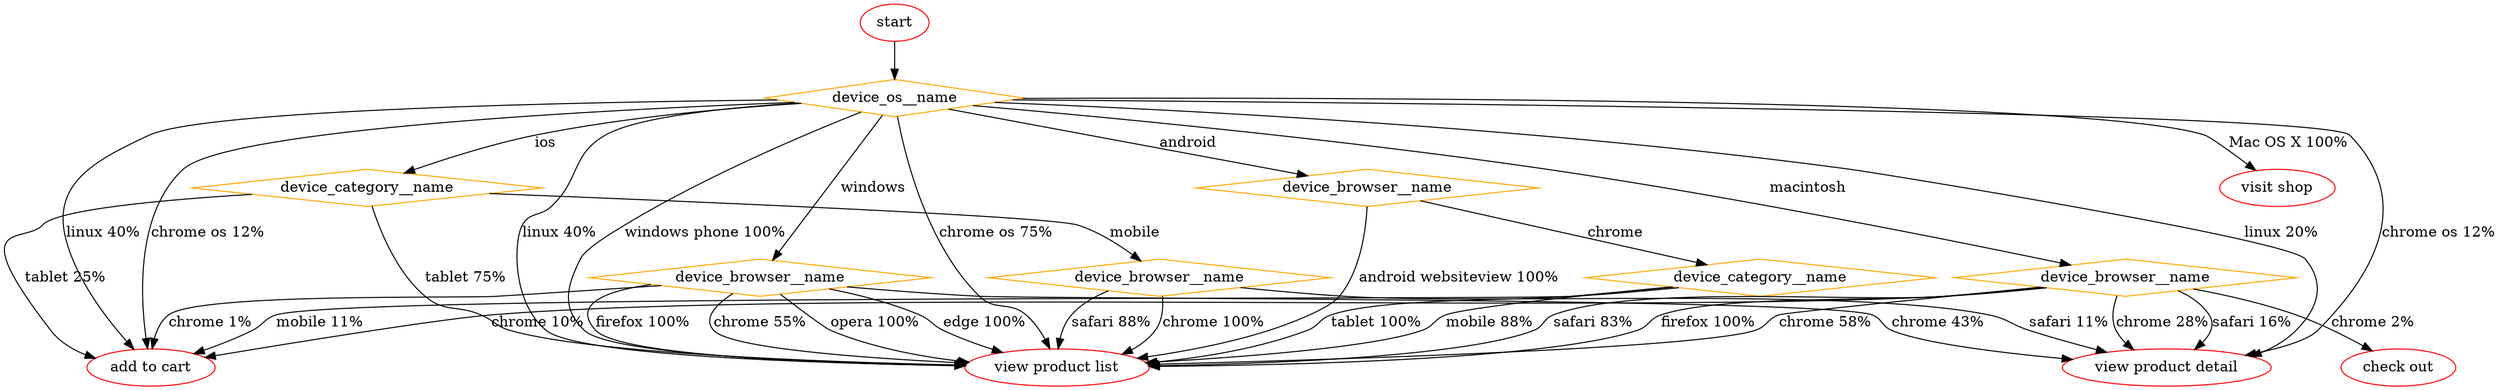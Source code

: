 digraph {
	start [label=start color=red shape=oval]
	node6 [label=device_os__name color=orange shape=diamond]
	start -> node6 [label=""]
	node6 -> node1 [label=ios]
	node1 [label=device_category__name color=orange shape=diamond]
	node1 -> "view product list" [label="tablet 75%"]
	"view product list" [label="view product list" color=red shape=oval]
	node1 -> "add to cart" [label="tablet 25%"]
	"add to cart" [label="add to cart" color=red shape=oval]
	node1 -> node0 [label=mobile]
	node0 [label=device_browser__name color=orange shape=diamond]
	node0 -> "view product list" [label="chrome 100%"]
	"view product list" [label="view product list" color=red shape=oval]
	node0 -> "view product list" [label="safari 88%"]
	"view product list" [label="view product list" color=red shape=oval]
	node0 -> "view product detail" [label="safari 11%"]
	"view product detail" [label="view product detail" color=red shape=oval]
	node6 -> node3 [label=android]
	node3 [label=device_browser__name color=orange shape=diamond]
	node3 -> node2 [label=chrome]
	node2 [label=device_category__name color=orange shape=diamond]
	node2 -> "view product list" [label="tablet 100%"]
	"view product list" [label="view product list" color=red shape=oval]
	node2 -> "view product list" [label="mobile 88%"]
	"view product list" [label="view product list" color=red shape=oval]
	node2 -> "add to cart" [label="mobile 11%"]
	"add to cart" [label="add to cart" color=red shape=oval]
	node3 -> "view product list" [label="android websiteview 100%"]
	"view product list" [label="view product list" color=red shape=oval]
	node6 -> node4 [label=macintosh]
	node4 [label=device_browser__name color=orange shape=diamond]
	node4 -> "view product list" [label="firefox 100%"]
	"view product list" [label="view product list" color=red shape=oval]
	node4 -> "view product list" [label="chrome 58%"]
	"view product list" [label="view product list" color=red shape=oval]
	node4 -> "view product detail" [label="chrome 28%"]
	"view product detail" [label="view product detail" color=red shape=oval]
	node4 -> "add to cart" [label="chrome 10%"]
	"add to cart" [label="add to cart" color=red shape=oval]
	node4 -> "check out" [label="chrome 2%"]
	"check out" [label="check out" color=red shape=oval]
	node4 -> "view product list" [label="safari 83%"]
	"view product list" [label="view product list" color=red shape=oval]
	node4 -> "view product detail" [label="safari 16%"]
	"view product detail" [label="view product detail" color=red shape=oval]
	node6 -> "view product detail" [label="linux 20%"]
	"view product detail" [label="view product detail" color=red shape=oval]
	node6 -> "add to cart" [label="linux 40%"]
	"add to cart" [label="add to cart" color=red shape=oval]
	node6 -> "view product list" [label="linux 40%"]
	"view product list" [label="view product list" color=red shape=oval]
	node6 -> "view product list" [label="windows phone 100%"]
	"view product list" [label="view product list" color=red shape=oval]
	node6 -> "visit shop" [label="Mac OS X 100%"]
	"visit shop" [label="visit shop" color=red shape=oval]
	node6 -> "view product list" [label="chrome os 75%"]
	"view product list" [label="view product list" color=red shape=oval]
	node6 -> "add to cart" [label="chrome os 12%"]
	"add to cart" [label="add to cart" color=red shape=oval]
	node6 -> "view product detail" [label="chrome os 12%"]
	"view product detail" [label="view product detail" color=red shape=oval]
	node6 -> node5 [label=windows]
	node5 [label=device_browser__name color=orange shape=diamond]
	node5 -> "view product list" [label="firefox 100%"]
	"view product list" [label="view product list" color=red shape=oval]
	node5 -> "view product detail" [label="chrome 43%"]
	"view product detail" [label="view product detail" color=red shape=oval]
	node5 -> "view product list" [label="chrome 55%"]
	"view product list" [label="view product list" color=red shape=oval]
	node5 -> "add to cart" [label="chrome 1%"]
	"add to cart" [label="add to cart" color=red shape=oval]
	node5 -> "view product list" [label="opera 100%"]
	"view product list" [label="view product list" color=red shape=oval]
	node5 -> "view product list" [label="edge 100%"]
	"view product list" [label="view product list" color=red shape=oval]
}
